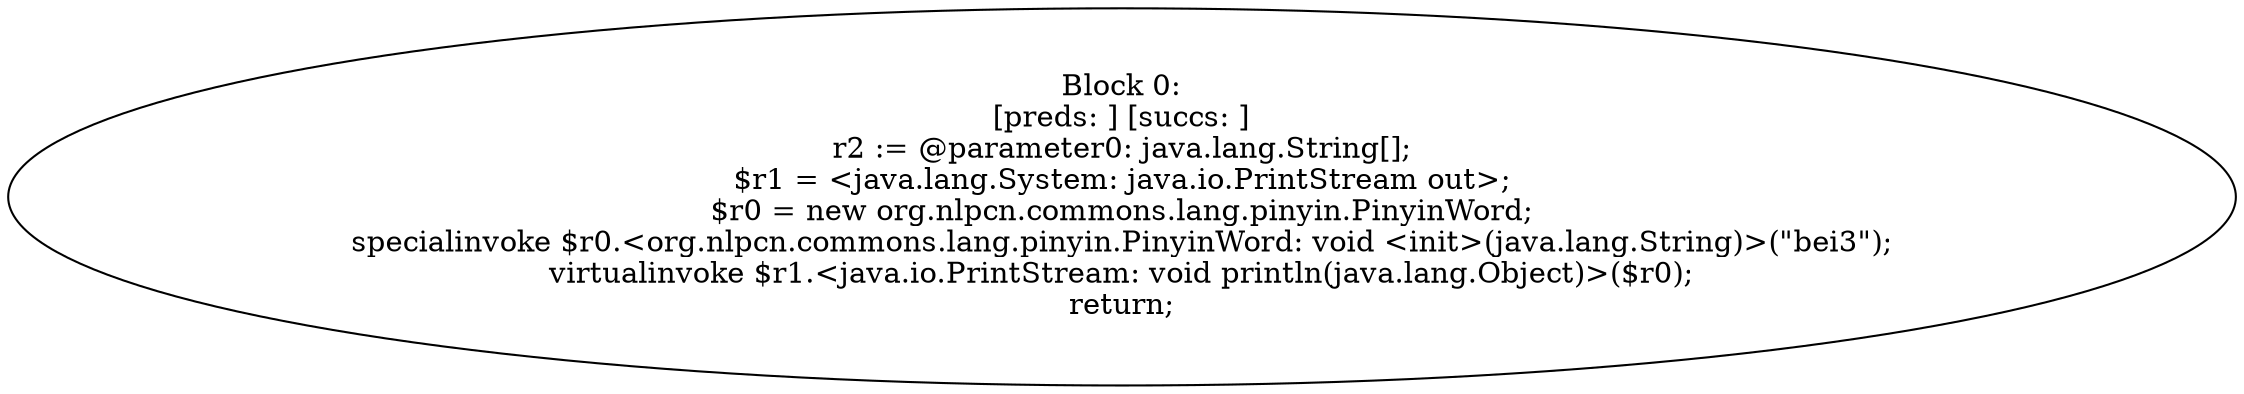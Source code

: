 digraph "unitGraph" {
    "Block 0:
[preds: ] [succs: ]
r2 := @parameter0: java.lang.String[];
$r1 = <java.lang.System: java.io.PrintStream out>;
$r0 = new org.nlpcn.commons.lang.pinyin.PinyinWord;
specialinvoke $r0.<org.nlpcn.commons.lang.pinyin.PinyinWord: void <init>(java.lang.String)>(\"bei3\");
virtualinvoke $r1.<java.io.PrintStream: void println(java.lang.Object)>($r0);
return;
"
}
